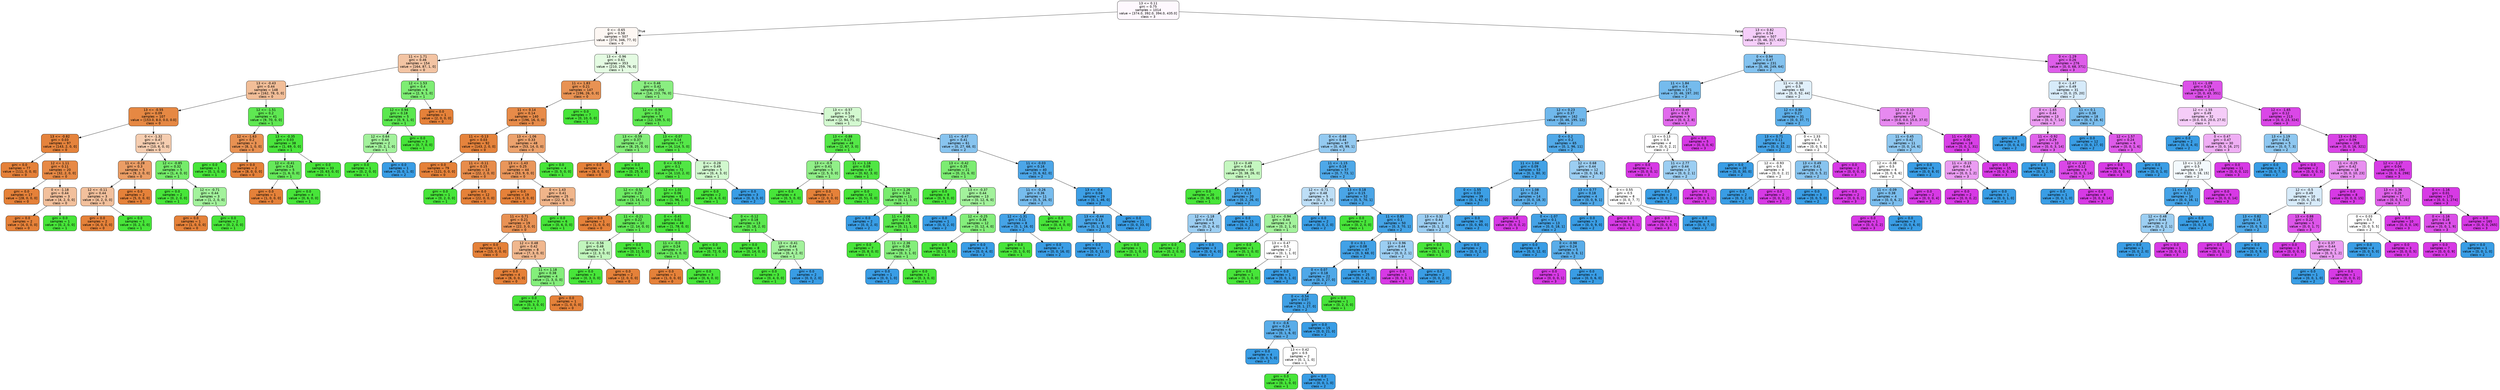 digraph Tree {
node [shape=box, style="filled, rounded", color="black", fontname="helvetica"] ;
edge [fontname="helvetica"] ;
0 [label="13 <= 0.11\ngini = 0.75\nsamples = 1014\nvalue = [374.0, 392.0, 394.0, 435.0]\nclass = 3", fillcolor="#fef8fe"] ;
1 [label="0 <= -0.65\ngini = 0.58\nsamples = 507\nvalue = [374, 346, 77, 0]\nclass = 0", fillcolor="#fdf7f3"] ;
0 -> 1 [labeldistance=2.5, labelangle=45, headlabel="True"] ;
2 [label="11 <= 1.71\ngini = 0.46\nsamples = 154\nvalue = [164, 87, 1, 0]\nclass = 0", fillcolor="#f3c4a3"] ;
1 -> 2 ;
3 [label="13 <= -0.43\ngini = 0.44\nsamples = 148\nvalue = [162, 78, 0, 0]\nclass = 0", fillcolor="#f2be98"] ;
2 -> 3 ;
4 [label="13 <= -0.55\ngini = 0.09\nsamples = 107\nvalue = [153.0, 8.0, 0.0, 0.0]\nclass = 0", fillcolor="#e68843"] ;
3 -> 4 ;
5 [label="13 <= -0.82\ngini = 0.03\nsamples = 97\nvalue = [143, 2, 0, 0]\nclass = 0", fillcolor="#e5833c"] ;
4 -> 5 ;
6 [label="gini = 0.0\nsamples = 77\nvalue = [111, 0, 0, 0]\nclass = 0", fillcolor="#e58139"] ;
5 -> 6 ;
7 [label="12 <= 1.11\ngini = 0.11\nsamples = 20\nvalue = [32, 2, 0, 0]\nclass = 0", fillcolor="#e78945"] ;
5 -> 7 ;
8 [label="gini = 0.0\nsamples = 17\nvalue = [28, 0, 0, 0]\nclass = 0", fillcolor="#e58139"] ;
7 -> 8 ;
9 [label="0 <= -1.18\ngini = 0.44\nsamples = 3\nvalue = [4, 2, 0, 0]\nclass = 0", fillcolor="#f2c09c"] ;
7 -> 9 ;
10 [label="gini = 0.0\nsamples = 2\nvalue = [4, 0, 0, 0]\nclass = 0", fillcolor="#e58139"] ;
9 -> 10 ;
11 [label="gini = 0.0\nsamples = 1\nvalue = [0, 2, 0, 0]\nclass = 1", fillcolor="#47e539"] ;
9 -> 11 ;
12 [label="0 <= -1.32\ngini = 0.47\nsamples = 10\nvalue = [10, 6, 0, 0]\nclass = 0", fillcolor="#f5cdb0"] ;
4 -> 12 ;
13 [label="11 <= -0.28\ngini = 0.3\nsamples = 5\nvalue = [9, 2, 0, 0]\nclass = 0", fillcolor="#eb9d65"] ;
12 -> 13 ;
14 [label="12 <= -0.11\ngini = 0.44\nsamples = 3\nvalue = [4, 2, 0, 0]\nclass = 0", fillcolor="#f2c09c"] ;
13 -> 14 ;
15 [label="gini = 0.0\nsamples = 2\nvalue = [4, 0, 0, 0]\nclass = 0", fillcolor="#e58139"] ;
14 -> 15 ;
16 [label="gini = 0.0\nsamples = 1\nvalue = [0, 2, 0, 0]\nclass = 1", fillcolor="#47e539"] ;
14 -> 16 ;
17 [label="gini = 0.0\nsamples = 2\nvalue = [5, 0, 0, 0]\nclass = 0", fillcolor="#e58139"] ;
13 -> 17 ;
18 [label="12 <= -0.85\ngini = 0.32\nsamples = 5\nvalue = [1, 4, 0, 0]\nclass = 1", fillcolor="#75ec6a"] ;
12 -> 18 ;
19 [label="gini = 0.0\nsamples = 2\nvalue = [0, 2, 0, 0]\nclass = 1", fillcolor="#47e539"] ;
18 -> 19 ;
20 [label="12 <= -0.71\ngini = 0.44\nsamples = 3\nvalue = [1, 2, 0, 0]\nclass = 1", fillcolor="#a3f29c"] ;
18 -> 20 ;
21 [label="gini = 0.0\nsamples = 1\nvalue = [1, 0, 0, 0]\nclass = 0", fillcolor="#e58139"] ;
20 -> 21 ;
22 [label="gini = 0.0\nsamples = 2\nvalue = [0, 2, 0, 0]\nclass = 1", fillcolor="#47e539"] ;
20 -> 22 ;
23 [label="12 <= -1.51\ngini = 0.2\nsamples = 41\nvalue = [9, 70, 0, 0]\nclass = 1", fillcolor="#5fe852"] ;
3 -> 23 ;
24 [label="12 <= -1.63\ngini = 0.2\nsamples = 3\nvalue = [8, 1, 0, 0]\nclass = 0", fillcolor="#e89152"] ;
23 -> 24 ;
25 [label="gini = 0.0\nsamples = 1\nvalue = [0, 1, 0, 0]\nclass = 1", fillcolor="#47e539"] ;
24 -> 25 ;
26 [label="gini = 0.0\nsamples = 2\nvalue = [8, 0, 0, 0]\nclass = 0", fillcolor="#e58139"] ;
24 -> 26 ;
27 [label="13 <= -0.35\ngini = 0.03\nsamples = 38\nvalue = [1, 69, 0, 0]\nclass = 1", fillcolor="#4ae53c"] ;
23 -> 27 ;
28 [label="12 <= -0.41\ngini = 0.24\nsamples = 5\nvalue = [1, 6, 0, 0]\nclass = 1", fillcolor="#66e95a"] ;
27 -> 28 ;
29 [label="gini = 0.0\nsamples = 1\nvalue = [1, 0, 0, 0]\nclass = 0", fillcolor="#e58139"] ;
28 -> 29 ;
30 [label="gini = 0.0\nsamples = 4\nvalue = [0, 6, 0, 0]\nclass = 1", fillcolor="#47e539"] ;
28 -> 30 ;
31 [label="gini = 0.0\nsamples = 33\nvalue = [0, 63, 0, 0]\nclass = 1", fillcolor="#47e539"] ;
27 -> 31 ;
32 [label="12 <= 1.53\ngini = 0.4\nsamples = 6\nvalue = [2, 9, 1, 0]\nclass = 1", fillcolor="#7eed74"] ;
2 -> 32 ;
33 [label="12 <= 0.94\ngini = 0.18\nsamples = 5\nvalue = [0, 9, 1, 0]\nclass = 1", fillcolor="#5be84f"] ;
32 -> 33 ;
34 [label="12 <= 0.64\ngini = 0.44\nsamples = 2\nvalue = [0, 2, 1, 0]\nclass = 1", fillcolor="#a3f29c"] ;
33 -> 34 ;
35 [label="gini = 0.0\nsamples = 1\nvalue = [0, 2, 0, 0]\nclass = 1", fillcolor="#47e539"] ;
34 -> 35 ;
36 [label="gini = 0.0\nsamples = 1\nvalue = [0, 0, 1, 0]\nclass = 2", fillcolor="#399de5"] ;
34 -> 36 ;
37 [label="gini = 0.0\nsamples = 3\nvalue = [0, 7, 0, 0]\nclass = 1", fillcolor="#47e539"] ;
33 -> 37 ;
38 [label="gini = 0.0\nsamples = 1\nvalue = [2, 0, 0, 0]\nclass = 0", fillcolor="#e58139"] ;
32 -> 38 ;
39 [label="13 <= -0.96\ngini = 0.61\nsamples = 353\nvalue = [210, 259, 76, 0]\nclass = 1", fillcolor="#e4fbe2"] ;
1 -> 39 ;
40 [label="11 <= 1.83\ngini = 0.21\nsamples = 147\nvalue = [196, 26, 0, 0]\nclass = 0", fillcolor="#e89253"] ;
39 -> 40 ;
41 [label="11 <= 0.14\ngini = 0.14\nsamples = 140\nvalue = [196, 16, 0, 0]\nclass = 0", fillcolor="#e78b49"] ;
40 -> 41 ;
42 [label="11 <= -0.13\ngini = 0.03\nsamples = 92\nvalue = [143, 2, 0, 0]\nclass = 0", fillcolor="#e5833c"] ;
41 -> 42 ;
43 [label="gini = 0.0\nsamples = 79\nvalue = [121, 0, 0, 0]\nclass = 0", fillcolor="#e58139"] ;
42 -> 43 ;
44 [label="11 <= -0.11\ngini = 0.15\nsamples = 13\nvalue = [22, 2, 0, 0]\nclass = 0", fillcolor="#e78c4b"] ;
42 -> 44 ;
45 [label="gini = 0.0\nsamples = 1\nvalue = [0, 2, 0, 0]\nclass = 1", fillcolor="#47e539"] ;
44 -> 45 ;
46 [label="gini = 0.0\nsamples = 12\nvalue = [22, 0, 0, 0]\nclass = 0", fillcolor="#e58139"] ;
44 -> 46 ;
47 [label="13 <= -1.06\ngini = 0.33\nsamples = 48\nvalue = [53, 14, 0, 0]\nclass = 0", fillcolor="#eca26d"] ;
41 -> 47 ;
48 [label="13 <= -1.43\ngini = 0.25\nsamples = 44\nvalue = [53, 9, 0, 0]\nclass = 0", fillcolor="#e9965b"] ;
47 -> 48 ;
49 [label="gini = 0.0\nsamples = 19\nvalue = [31, 0, 0, 0]\nclass = 0", fillcolor="#e58139"] ;
48 -> 49 ;
50 [label="0 <= 1.43\ngini = 0.41\nsamples = 25\nvalue = [22, 9, 0, 0]\nclass = 0", fillcolor="#f0b58a"] ;
48 -> 50 ;
51 [label="11 <= 0.71\ngini = 0.21\nsamples = 19\nvalue = [22, 3, 0, 0]\nclass = 0", fillcolor="#e99254"] ;
50 -> 51 ;
52 [label="gini = 0.0\nsamples = 11\nvalue = [15, 0, 0, 0]\nclass = 0", fillcolor="#e58139"] ;
51 -> 52 ;
53 [label="12 <= 0.48\ngini = 0.42\nsamples = 8\nvalue = [7, 3, 0, 0]\nclass = 0", fillcolor="#f0b78e"] ;
51 -> 53 ;
54 [label="gini = 0.0\nsamples = 4\nvalue = [6, 0, 0, 0]\nclass = 0", fillcolor="#e58139"] ;
53 -> 54 ;
55 [label="11 <= 1.18\ngini = 0.38\nsamples = 4\nvalue = [1, 3, 0, 0]\nclass = 1", fillcolor="#84ee7b"] ;
53 -> 55 ;
56 [label="gini = 0.0\nsamples = 3\nvalue = [0, 3, 0, 0]\nclass = 1", fillcolor="#47e539"] ;
55 -> 56 ;
57 [label="gini = 0.0\nsamples = 1\nvalue = [1, 0, 0, 0]\nclass = 0", fillcolor="#e58139"] ;
55 -> 57 ;
58 [label="gini = 0.0\nsamples = 6\nvalue = [0, 6, 0, 0]\nclass = 1", fillcolor="#47e539"] ;
50 -> 58 ;
59 [label="gini = 0.0\nsamples = 4\nvalue = [0, 5, 0, 0]\nclass = 1", fillcolor="#47e539"] ;
47 -> 59 ;
60 [label="gini = 0.0\nsamples = 7\nvalue = [0, 10, 0, 0]\nclass = 1", fillcolor="#47e539"] ;
40 -> 60 ;
61 [label="0 <= 0.46\ngini = 0.42\nsamples = 206\nvalue = [14, 233, 76, 0]\nclass = 1", fillcolor="#8aee81"] ;
39 -> 61 ;
62 [label="12 <= -0.96\ngini = 0.2\nsamples = 97\nvalue = [12, 139, 5, 0]\nclass = 1", fillcolor="#5de850"] ;
61 -> 62 ;
63 [label="13 <= -0.59\ngini = 0.37\nsamples = 20\nvalue = [8, 25, 0, 0]\nclass = 1", fillcolor="#82ed78"] ;
62 -> 63 ;
64 [label="gini = 0.0\nsamples = 6\nvalue = [8, 0, 0, 0]\nclass = 0", fillcolor="#e58139"] ;
63 -> 64 ;
65 [label="gini = 0.0\nsamples = 14\nvalue = [0, 25, 0, 0]\nclass = 1", fillcolor="#47e539"] ;
63 -> 65 ;
66 [label="13 <= -0.07\ngini = 0.14\nsamples = 77\nvalue = [4, 114, 5, 0]\nclass = 1", fillcolor="#55e748"] ;
62 -> 66 ;
67 [label="0 <= -0.53\ngini = 0.1\nsamples = 72\nvalue = [4, 110, 2, 0]\nclass = 1", fillcolor="#51e644"] ;
66 -> 67 ;
68 [label="12 <= -0.52\ngini = 0.29\nsamples = 11\nvalue = [3, 14, 0, 0]\nclass = 1", fillcolor="#6eeb63"] ;
67 -> 68 ;
69 [label="gini = 0.0\nsamples = 1\nvalue = [1, 0, 0, 0]\nclass = 0", fillcolor="#e58139"] ;
68 -> 69 ;
70 [label="11 <= -0.21\ngini = 0.22\nsamples = 10\nvalue = [2, 14, 0, 0]\nclass = 1", fillcolor="#61e955"] ;
68 -> 70 ;
71 [label="0 <= -0.56\ngini = 0.48\nsamples = 5\nvalue = [2, 3, 0, 0]\nclass = 1", fillcolor="#c2f6bd"] ;
70 -> 71 ;
72 [label="gini = 0.0\nsamples = 3\nvalue = [0, 3, 0, 0]\nclass = 1", fillcolor="#47e539"] ;
71 -> 72 ;
73 [label="gini = 0.0\nsamples = 2\nvalue = [2, 0, 0, 0]\nclass = 0", fillcolor="#e58139"] ;
71 -> 73 ;
74 [label="gini = 0.0\nsamples = 5\nvalue = [0, 11, 0, 0]\nclass = 1", fillcolor="#47e539"] ;
70 -> 74 ;
75 [label="12 <= 1.03\ngini = 0.06\nsamples = 61\nvalue = [1, 96, 2, 0]\nclass = 1", fillcolor="#4de63f"] ;
67 -> 75 ;
76 [label="0 <= -0.41\ngini = 0.02\nsamples = 48\nvalue = [1, 78, 0, 0]\nclass = 1", fillcolor="#49e53c"] ;
75 -> 76 ;
77 [label="11 <= -0.0\ngini = 0.24\nsamples = 4\nvalue = [1, 6, 0, 0]\nclass = 1", fillcolor="#66e95a"] ;
76 -> 77 ;
78 [label="gini = 0.0\nsamples = 1\nvalue = [1, 0, 0, 0]\nclass = 0", fillcolor="#e58139"] ;
77 -> 78 ;
79 [label="gini = 0.0\nsamples = 3\nvalue = [0, 6, 0, 0]\nclass = 1", fillcolor="#47e539"] ;
77 -> 79 ;
80 [label="gini = 0.0\nsamples = 44\nvalue = [0, 72, 0, 0]\nclass = 1", fillcolor="#47e539"] ;
76 -> 80 ;
81 [label="0 <= -0.12\ngini = 0.18\nsamples = 13\nvalue = [0, 18, 2, 0]\nclass = 1", fillcolor="#5be84f"] ;
75 -> 81 ;
82 [label="gini = 0.0\nsamples = 8\nvalue = [0, 14, 0, 0]\nclass = 1", fillcolor="#47e539"] ;
81 -> 82 ;
83 [label="13 <= -0.41\ngini = 0.44\nsamples = 5\nvalue = [0, 4, 2, 0]\nclass = 1", fillcolor="#a3f29c"] ;
81 -> 83 ;
84 [label="gini = 0.0\nsamples = 3\nvalue = [0, 4, 0, 0]\nclass = 1", fillcolor="#47e539"] ;
83 -> 84 ;
85 [label="gini = 0.0\nsamples = 2\nvalue = [0, 0, 2, 0]\nclass = 2", fillcolor="#399de5"] ;
83 -> 85 ;
86 [label="0 <= -0.28\ngini = 0.49\nsamples = 5\nvalue = [0, 4, 3, 0]\nclass = 1", fillcolor="#d1f8ce"] ;
66 -> 86 ;
87 [label="gini = 0.0\nsamples = 2\nvalue = [0, 4, 0, 0]\nclass = 1", fillcolor="#47e539"] ;
86 -> 87 ;
88 [label="gini = 0.0\nsamples = 3\nvalue = [0, 0, 3, 0]\nclass = 2", fillcolor="#399de5"] ;
86 -> 88 ;
89 [label="13 <= -0.57\ngini = 0.5\nsamples = 109\nvalue = [2, 94, 71, 0]\nclass = 1", fillcolor="#d3f9d0"] ;
61 -> 89 ;
90 [label="13 <= -0.88\ngini = 0.13\nsamples = 48\nvalue = [2, 67, 3, 0]\nclass = 1", fillcolor="#54e747"] ;
89 -> 90 ;
91 [label="13 <= -0.9\ngini = 0.41\nsamples = 5\nvalue = [2, 5, 0, 0]\nclass = 1", fillcolor="#91ef88"] ;
90 -> 91 ;
92 [label="gini = 0.0\nsamples = 4\nvalue = [0, 5, 0, 0]\nclass = 1", fillcolor="#47e539"] ;
91 -> 92 ;
93 [label="gini = 0.0\nsamples = 1\nvalue = [2, 0, 0, 0]\nclass = 0", fillcolor="#e58139"] ;
91 -> 93 ;
94 [label="11 <= 1.16\ngini = 0.09\nsamples = 43\nvalue = [0, 62, 3, 0]\nclass = 1", fillcolor="#50e643"] ;
90 -> 94 ;
95 [label="gini = 0.0\nsamples = 32\nvalue = [0, 51, 0, 0]\nclass = 1", fillcolor="#47e539"] ;
94 -> 95 ;
96 [label="11 <= 1.26\ngini = 0.34\nsamples = 11\nvalue = [0, 11, 3, 0]\nclass = 1", fillcolor="#79ec6f"] ;
94 -> 96 ;
97 [label="gini = 0.0\nsamples = 2\nvalue = [0, 0, 2, 0]\nclass = 2", fillcolor="#399de5"] ;
96 -> 97 ;
98 [label="11 <= 2.06\ngini = 0.15\nsamples = 9\nvalue = [0, 11, 1, 0]\nclass = 1", fillcolor="#58e74b"] ;
96 -> 98 ;
99 [label="gini = 0.0\nsamples = 7\nvalue = [0, 8, 0, 0]\nclass = 1", fillcolor="#47e539"] ;
98 -> 99 ;
100 [label="11 <= 2.36\ngini = 0.38\nsamples = 2\nvalue = [0, 3, 1, 0]\nclass = 1", fillcolor="#84ee7b"] ;
98 -> 100 ;
101 [label="gini = 0.0\nsamples = 1\nvalue = [0, 0, 1, 0]\nclass = 2", fillcolor="#399de5"] ;
100 -> 101 ;
102 [label="gini = 0.0\nsamples = 1\nvalue = [0, 3, 0, 0]\nclass = 1", fillcolor="#47e539"] ;
100 -> 102 ;
103 [label="11 <= -0.47\ngini = 0.41\nsamples = 61\nvalue = [0, 27, 68, 0]\nclass = 2", fillcolor="#88c4ef"] ;
89 -> 103 ;
104 [label="13 <= -0.42\ngini = 0.35\nsamples = 21\nvalue = [0, 21, 6, 0]\nclass = 1", fillcolor="#7cec72"] ;
103 -> 104 ;
105 [label="gini = 0.0\nsamples = 8\nvalue = [0, 9, 0, 0]\nclass = 1", fillcolor="#47e539"] ;
104 -> 105 ;
106 [label="13 <= -0.37\ngini = 0.44\nsamples = 13\nvalue = [0, 12, 6, 0]\nclass = 1", fillcolor="#a3f29c"] ;
104 -> 106 ;
107 [label="gini = 0.0\nsamples = 1\nvalue = [0, 0, 2, 0]\nclass = 2", fillcolor="#399de5"] ;
106 -> 107 ;
108 [label="12 <= -0.25\ngini = 0.38\nsamples = 12\nvalue = [0, 12, 4, 0]\nclass = 1", fillcolor="#84ee7b"] ;
106 -> 108 ;
109 [label="gini = 0.0\nsamples = 9\nvalue = [0, 12, 0, 0]\nclass = 1", fillcolor="#47e539"] ;
108 -> 109 ;
110 [label="gini = 0.0\nsamples = 3\nvalue = [0, 0, 4, 0]\nclass = 2", fillcolor="#399de5"] ;
108 -> 110 ;
111 [label="11 <= -0.03\ngini = 0.16\nsamples = 40\nvalue = [0, 6, 62, 0]\nclass = 2", fillcolor="#4ca6e8"] ;
103 -> 111 ;
112 [label="11 <= -0.26\ngini = 0.36\nsamples = 11\nvalue = [0, 5, 16, 0]\nclass = 2", fillcolor="#77bced"] ;
111 -> 112 ;
113 [label="12 <= -1.31\ngini = 0.11\nsamples = 8\nvalue = [0, 1, 16, 0]\nclass = 2", fillcolor="#45a3e7"] ;
112 -> 113 ;
114 [label="gini = 0.0\nsamples = 1\nvalue = [0, 1, 0, 0]\nclass = 1", fillcolor="#47e539"] ;
113 -> 114 ;
115 [label="gini = 0.0\nsamples = 7\nvalue = [0, 0, 16, 0]\nclass = 2", fillcolor="#399de5"] ;
113 -> 115 ;
116 [label="gini = 0.0\nsamples = 3\nvalue = [0, 4, 0, 0]\nclass = 1", fillcolor="#47e539"] ;
112 -> 116 ;
117 [label="13 <= -0.4\ngini = 0.04\nsamples = 29\nvalue = [0, 1, 46, 0]\nclass = 2", fillcolor="#3d9fe6"] ;
111 -> 117 ;
118 [label="13 <= -0.44\ngini = 0.13\nsamples = 8\nvalue = [0, 1, 13, 0]\nclass = 2", fillcolor="#48a5e7"] ;
117 -> 118 ;
119 [label="gini = 0.0\nsamples = 7\nvalue = [0, 0, 13, 0]\nclass = 2", fillcolor="#399de5"] ;
118 -> 119 ;
120 [label="gini = 0.0\nsamples = 1\nvalue = [0, 1, 0, 0]\nclass = 1", fillcolor="#47e539"] ;
118 -> 120 ;
121 [label="gini = 0.0\nsamples = 21\nvalue = [0, 0, 33, 0]\nclass = 2", fillcolor="#399de5"] ;
117 -> 121 ;
122 [label="13 <= 0.82\ngini = 0.54\nsamples = 507\nvalue = [0, 46, 317, 435]\nclass = 3", fillcolor="#f5cef9"] ;
0 -> 122 [labeldistance=2.5, labelangle=-45, headlabel="False"] ;
123 [label="0 <= 0.94\ngini = 0.47\nsamples = 231\nvalue = [0, 46, 249, 64]\nclass = 2", fillcolor="#83c2ef"] ;
122 -> 123 ;
124 [label="11 <= 1.84\ngini = 0.4\nsamples = 171\nvalue = [0, 46, 197, 20]\nclass = 2", fillcolor="#75bbed"] ;
123 -> 124 ;
125 [label="12 <= 0.23\ngini = 0.37\nsamples = 162\nvalue = [0, 46, 195, 12]\nclass = 2", fillcolor="#70b8ec"] ;
124 -> 125 ;
126 [label="0 <= -0.68\ngini = 0.44\nsamples = 97\nvalue = [0, 45, 99, 1]\nclass = 2", fillcolor="#94caf1"] ;
125 -> 126 ;
127 [label="13 <= 0.49\ngini = 0.48\nsamples = 40\nvalue = [0, 38, 26, 0]\nclass = 1", fillcolor="#c5f7c0"] ;
126 -> 127 ;
128 [label="gini = 0.0\nsamples = 20\nvalue = [0, 36, 0, 0]\nclass = 1", fillcolor="#47e539"] ;
127 -> 128 ;
129 [label="13 <= 0.6\ngini = 0.13\nsamples = 20\nvalue = [0, 2, 26, 0]\nclass = 2", fillcolor="#48a5e7"] ;
127 -> 129 ;
130 [label="12 <= -1.18\ngini = 0.44\nsamples = 5\nvalue = [0, 2, 4, 0]\nclass = 2", fillcolor="#9ccef2"] ;
129 -> 130 ;
131 [label="gini = 0.0\nsamples = 2\nvalue = [0, 2, 0, 0]\nclass = 1", fillcolor="#47e539"] ;
130 -> 131 ;
132 [label="gini = 0.0\nsamples = 3\nvalue = [0, 0, 4, 0]\nclass = 2", fillcolor="#399de5"] ;
130 -> 132 ;
133 [label="gini = 0.0\nsamples = 15\nvalue = [0, 0, 22, 0]\nclass = 2", fillcolor="#399de5"] ;
129 -> 133 ;
134 [label="11 <= -1.15\ngini = 0.18\nsamples = 57\nvalue = [0, 7, 73, 1]\nclass = 2", fillcolor="#4ea8e8"] ;
126 -> 134 ;
135 [label="12 <= -0.71\ngini = 0.48\nsamples = 5\nvalue = [0, 2, 3, 0]\nclass = 2", fillcolor="#bddef6"] ;
134 -> 135 ;
136 [label="12 <= -0.94\ngini = 0.44\nsamples = 3\nvalue = [0, 2, 1, 0]\nclass = 1", fillcolor="#a3f29c"] ;
135 -> 136 ;
137 [label="gini = 0.0\nsamples = 1\nvalue = [0, 1, 0, 0]\nclass = 1", fillcolor="#47e539"] ;
136 -> 137 ;
138 [label="13 <= 0.47\ngini = 0.5\nsamples = 2\nvalue = [0, 1, 1, 0]\nclass = 1", fillcolor="#ffffff"] ;
136 -> 138 ;
139 [label="gini = 0.0\nsamples = 1\nvalue = [0, 1, 0, 0]\nclass = 1", fillcolor="#47e539"] ;
138 -> 139 ;
140 [label="gini = 0.0\nsamples = 1\nvalue = [0, 0, 1, 0]\nclass = 2", fillcolor="#399de5"] ;
138 -> 140 ;
141 [label="gini = 0.0\nsamples = 2\nvalue = [0, 0, 2, 0]\nclass = 2", fillcolor="#399de5"] ;
135 -> 141 ;
142 [label="13 <= 0.18\ngini = 0.15\nsamples = 52\nvalue = [0, 5, 70, 1]\nclass = 2", fillcolor="#4aa5e7"] ;
134 -> 142 ;
143 [label="gini = 0.0\nsamples = 2\nvalue = [0, 2, 0, 0]\nclass = 1", fillcolor="#47e539"] ;
142 -> 143 ;
144 [label="11 <= 0.85\ngini = 0.1\nsamples = 50\nvalue = [0, 3, 70, 1]\nclass = 2", fillcolor="#44a3e6"] ;
142 -> 144 ;
145 [label="0 <= 0.1\ngini = 0.08\nsamples = 47\nvalue = [0, 3, 68, 0]\nclass = 2", fillcolor="#42a1e6"] ;
144 -> 145 ;
146 [label="0 <= 0.07\ngini = 0.18\nsamples = 22\nvalue = [0, 3, 27, 0]\nclass = 2", fillcolor="#4fa8e8"] ;
145 -> 146 ;
147 [label="0 <= -0.54\ngini = 0.07\nsamples = 21\nvalue = [0, 1, 27, 0]\nclass = 2", fillcolor="#40a1e6"] ;
146 -> 147 ;
148 [label="0 <= -0.6\ngini = 0.24\nsamples = 6\nvalue = [0, 1, 6, 0]\nclass = 2", fillcolor="#5aade9"] ;
147 -> 148 ;
149 [label="gini = 0.0\nsamples = 4\nvalue = [0, 0, 5, 0]\nclass = 2", fillcolor="#399de5"] ;
148 -> 149 ;
150 [label="13 <= 0.42\ngini = 0.5\nsamples = 2\nvalue = [0, 1, 1, 0]\nclass = 1", fillcolor="#ffffff"] ;
148 -> 150 ;
151 [label="gini = 0.0\nsamples = 1\nvalue = [0, 1, 0, 0]\nclass = 1", fillcolor="#47e539"] ;
150 -> 151 ;
152 [label="gini = 0.0\nsamples = 1\nvalue = [0, 0, 1, 0]\nclass = 2", fillcolor="#399de5"] ;
150 -> 152 ;
153 [label="gini = 0.0\nsamples = 15\nvalue = [0, 0, 21, 0]\nclass = 2", fillcolor="#399de5"] ;
147 -> 153 ;
154 [label="gini = 0.0\nsamples = 1\nvalue = [0, 2, 0, 0]\nclass = 1", fillcolor="#47e539"] ;
146 -> 154 ;
155 [label="gini = 0.0\nsamples = 25\nvalue = [0, 0, 41, 0]\nclass = 2", fillcolor="#399de5"] ;
145 -> 155 ;
156 [label="11 <= 0.96\ngini = 0.44\nsamples = 3\nvalue = [0, 0, 2, 1]\nclass = 2", fillcolor="#9ccef2"] ;
144 -> 156 ;
157 [label="gini = 0.0\nsamples = 1\nvalue = [0, 0, 0, 1]\nclass = 3", fillcolor="#d739e5"] ;
156 -> 157 ;
158 [label="gini = 0.0\nsamples = 2\nvalue = [0, 0, 2, 0]\nclass = 2", fillcolor="#399de5"] ;
156 -> 158 ;
159 [label="0 <= 0.2\ngini = 0.2\nsamples = 65\nvalue = [0, 1, 96, 11]\nclass = 2", fillcolor="#51a9e8"] ;
125 -> 159 ;
160 [label="11 <= 1.04\ngini = 0.09\nsamples = 53\nvalue = [0, 1, 80, 3]\nclass = 2", fillcolor="#43a2e6"] ;
159 -> 160 ;
161 [label="0 <= -1.55\ngini = 0.03\nsamples = 39\nvalue = [0, 1, 62, 0]\nclass = 2", fillcolor="#3c9fe5"] ;
160 -> 161 ;
162 [label="13 <= 0.32\ngini = 0.44\nsamples = 3\nvalue = [0, 1, 2, 0]\nclass = 2", fillcolor="#9ccef2"] ;
161 -> 162 ;
163 [label="gini = 0.0\nsamples = 1\nvalue = [0, 1, 0, 0]\nclass = 1", fillcolor="#47e539"] ;
162 -> 163 ;
164 [label="gini = 0.0\nsamples = 2\nvalue = [0, 0, 2, 0]\nclass = 2", fillcolor="#399de5"] ;
162 -> 164 ;
165 [label="gini = 0.0\nsamples = 36\nvalue = [0, 0, 60, 0]\nclass = 2", fillcolor="#399de5"] ;
161 -> 165 ;
166 [label="11 <= 1.08\ngini = 0.24\nsamples = 14\nvalue = [0, 0, 18, 3]\nclass = 2", fillcolor="#5aade9"] ;
160 -> 166 ;
167 [label="gini = 0.0\nsamples = 1\nvalue = [0, 0, 0, 2]\nclass = 3", fillcolor="#d739e5"] ;
166 -> 167 ;
168 [label="0 <= -1.07\ngini = 0.1\nsamples = 13\nvalue = [0, 0, 18, 1]\nclass = 2", fillcolor="#44a2e6"] ;
166 -> 168 ;
169 [label="gini = 0.0\nsamples = 8\nvalue = [0, 0, 12, 0]\nclass = 2", fillcolor="#399de5"] ;
168 -> 169 ;
170 [label="0 <= -0.98\ngini = 0.24\nsamples = 5\nvalue = [0, 0, 6, 1]\nclass = 2", fillcolor="#5aade9"] ;
168 -> 170 ;
171 [label="gini = 0.0\nsamples = 1\nvalue = [0, 0, 0, 1]\nclass = 3", fillcolor="#d739e5"] ;
170 -> 171 ;
172 [label="gini = 0.0\nsamples = 4\nvalue = [0, 0, 6, 0]\nclass = 2", fillcolor="#399de5"] ;
170 -> 172 ;
173 [label="12 <= 0.68\ngini = 0.44\nsamples = 12\nvalue = [0, 0, 16, 8]\nclass = 2", fillcolor="#9ccef2"] ;
159 -> 173 ;
174 [label="13 <= 0.77\ngini = 0.18\nsamples = 4\nvalue = [0, 0, 9, 1]\nclass = 2", fillcolor="#4fa8e8"] ;
173 -> 174 ;
175 [label="gini = 0.0\nsamples = 3\nvalue = [0, 0, 9, 0]\nclass = 2", fillcolor="#399de5"] ;
174 -> 175 ;
176 [label="gini = 0.0\nsamples = 1\nvalue = [0, 0, 0, 1]\nclass = 3", fillcolor="#d739e5"] ;
174 -> 176 ;
177 [label="0 <= 0.55\ngini = 0.5\nsamples = 8\nvalue = [0, 0, 7, 7]\nclass = 2", fillcolor="#ffffff"] ;
173 -> 177 ;
178 [label="gini = 0.0\nsamples = 4\nvalue = [0, 0, 0, 7]\nclass = 3", fillcolor="#d739e5"] ;
177 -> 178 ;
179 [label="gini = 0.0\nsamples = 4\nvalue = [0, 0, 7, 0]\nclass = 2", fillcolor="#399de5"] ;
177 -> 179 ;
180 [label="13 <= 0.49\ngini = 0.32\nsamples = 9\nvalue = [0, 0, 2, 8]\nclass = 3", fillcolor="#e16aec"] ;
124 -> 180 ;
181 [label="13 <= 0.13\ngini = 0.5\nsamples = 4\nvalue = [0, 0, 2, 2]\nclass = 2", fillcolor="#ffffff"] ;
180 -> 181 ;
182 [label="gini = 0.0\nsamples = 1\nvalue = [0, 0, 0, 1]\nclass = 3", fillcolor="#d739e5"] ;
181 -> 182 ;
183 [label="11 <= 2.77\ngini = 0.44\nsamples = 3\nvalue = [0, 0, 2, 1]\nclass = 2", fillcolor="#9ccef2"] ;
181 -> 183 ;
184 [label="gini = 0.0\nsamples = 2\nvalue = [0, 0, 2, 0]\nclass = 2", fillcolor="#399de5"] ;
183 -> 184 ;
185 [label="gini = 0.0\nsamples = 1\nvalue = [0, 0, 0, 1]\nclass = 3", fillcolor="#d739e5"] ;
183 -> 185 ;
186 [label="gini = 0.0\nsamples = 5\nvalue = [0, 0, 0, 6]\nclass = 3", fillcolor="#d739e5"] ;
180 -> 186 ;
187 [label="11 <= -0.38\ngini = 0.5\nsamples = 60\nvalue = [0, 0, 52, 44]\nclass = 2", fillcolor="#e1f0fb"] ;
123 -> 187 ;
188 [label="12 <= 0.86\ngini = 0.27\nsamples = 31\nvalue = [0, 0, 37, 7]\nclass = 2", fillcolor="#5eb0ea"] ;
187 -> 188 ;
189 [label="13 <= 0.71\ngini = 0.11\nsamples = 24\nvalue = [0, 0, 32, 2]\nclass = 2", fillcolor="#45a3e7"] ;
188 -> 189 ;
190 [label="gini = 0.0\nsamples = 20\nvalue = [0, 0, 30, 0]\nclass = 2", fillcolor="#399de5"] ;
189 -> 190 ;
191 [label="12 <= -0.93\ngini = 0.5\nsamples = 4\nvalue = [0, 0, 2, 2]\nclass = 2", fillcolor="#ffffff"] ;
189 -> 191 ;
192 [label="gini = 0.0\nsamples = 2\nvalue = [0, 0, 2, 0]\nclass = 2", fillcolor="#399de5"] ;
191 -> 192 ;
193 [label="gini = 0.0\nsamples = 2\nvalue = [0, 0, 0, 2]\nclass = 3", fillcolor="#d739e5"] ;
191 -> 193 ;
194 [label="0 <= 1.33\ngini = 0.5\nsamples = 7\nvalue = [0, 0, 5, 5]\nclass = 2", fillcolor="#ffffff"] ;
188 -> 194 ;
195 [label="13 <= 0.49\ngini = 0.41\nsamples = 5\nvalue = [0, 0, 5, 2]\nclass = 2", fillcolor="#88c4ef"] ;
194 -> 195 ;
196 [label="gini = 0.0\nsamples = 3\nvalue = [0, 0, 5, 0]\nclass = 2", fillcolor="#399de5"] ;
195 -> 196 ;
197 [label="gini = 0.0\nsamples = 2\nvalue = [0, 0, 0, 2]\nclass = 3", fillcolor="#d739e5"] ;
195 -> 197 ;
198 [label="gini = 0.0\nsamples = 2\nvalue = [0, 0, 0, 3]\nclass = 3", fillcolor="#d739e5"] ;
194 -> 198 ;
199 [label="12 <= 0.13\ngini = 0.41\nsamples = 29\nvalue = [0.0, 0.0, 15.0, 37.0]\nclass = 3", fillcolor="#e789f0"] ;
187 -> 199 ;
200 [label="11 <= 0.45\ngini = 0.42\nsamples = 11\nvalue = [0, 0, 14, 6]\nclass = 2", fillcolor="#8ec7f0"] ;
199 -> 200 ;
201 [label="12 <= -0.38\ngini = 0.5\nsamples = 6\nvalue = [0, 0, 6, 6]\nclass = 2", fillcolor="#ffffff"] ;
200 -> 201 ;
202 [label="11 <= -0.09\ngini = 0.38\nsamples = 4\nvalue = [0, 0, 6, 2]\nclass = 2", fillcolor="#7bbeee"] ;
201 -> 202 ;
203 [label="gini = 0.0\nsamples = 1\nvalue = [0, 0, 0, 2]\nclass = 3", fillcolor="#d739e5"] ;
202 -> 203 ;
204 [label="gini = 0.0\nsamples = 3\nvalue = [0, 0, 6, 0]\nclass = 2", fillcolor="#399de5"] ;
202 -> 204 ;
205 [label="gini = 0.0\nsamples = 2\nvalue = [0, 0, 0, 4]\nclass = 3", fillcolor="#d739e5"] ;
201 -> 205 ;
206 [label="gini = 0.0\nsamples = 5\nvalue = [0, 0, 8, 0]\nclass = 2", fillcolor="#399de5"] ;
200 -> 206 ;
207 [label="11 <= -0.03\ngini = 0.06\nsamples = 18\nvalue = [0, 0, 1, 31]\nclass = 3", fillcolor="#d83fe6"] ;
199 -> 207 ;
208 [label="11 <= -0.15\ngini = 0.44\nsamples = 3\nvalue = [0, 0, 1, 2]\nclass = 3", fillcolor="#eb9cf2"] ;
207 -> 208 ;
209 [label="gini = 0.0\nsamples = 2\nvalue = [0, 0, 0, 2]\nclass = 3", fillcolor="#d739e5"] ;
208 -> 209 ;
210 [label="gini = 0.0\nsamples = 1\nvalue = [0, 0, 1, 0]\nclass = 2", fillcolor="#399de5"] ;
208 -> 210 ;
211 [label="gini = 0.0\nsamples = 15\nvalue = [0, 0, 0, 29]\nclass = 3", fillcolor="#d739e5"] ;
207 -> 211 ;
212 [label="0 <= -1.29\ngini = 0.26\nsamples = 276\nvalue = [0, 0, 68, 371]\nclass = 3", fillcolor="#de5dea"] ;
122 -> 212 ;
213 [label="0 <= -1.47\ngini = 0.49\nsamples = 31\nvalue = [0, 0, 25, 20]\nclass = 2", fillcolor="#d7ebfa"] ;
212 -> 213 ;
214 [label="0 <= -1.65\ngini = 0.44\nsamples = 13\nvalue = [0, 0, 7, 14]\nclass = 3", fillcolor="#eb9cf2"] ;
213 -> 214 ;
215 [label="gini = 0.0\nsamples = 3\nvalue = [0, 0, 4, 0]\nclass = 2", fillcolor="#399de5"] ;
214 -> 215 ;
216 [label="11 <= -0.92\ngini = 0.29\nsamples = 10\nvalue = [0, 0, 3, 14]\nclass = 3", fillcolor="#e063eb"] ;
214 -> 216 ;
217 [label="gini = 0.0\nsamples = 1\nvalue = [0, 0, 2, 0]\nclass = 2", fillcolor="#399de5"] ;
216 -> 217 ;
218 [label="12 <= -1.41\ngini = 0.12\nsamples = 9\nvalue = [0, 0, 1, 14]\nclass = 3", fillcolor="#da47e7"] ;
216 -> 218 ;
219 [label="gini = 0.0\nsamples = 1\nvalue = [0, 0, 1, 0]\nclass = 2", fillcolor="#399de5"] ;
218 -> 219 ;
220 [label="gini = 0.0\nsamples = 8\nvalue = [0, 0, 0, 14]\nclass = 3", fillcolor="#d739e5"] ;
218 -> 220 ;
221 [label="11 <= 0.1\ngini = 0.38\nsamples = 18\nvalue = [0, 0, 18, 6]\nclass = 2", fillcolor="#7bbeee"] ;
213 -> 221 ;
222 [label="gini = 0.0\nsamples = 12\nvalue = [0, 0, 17, 0]\nclass = 2", fillcolor="#399de5"] ;
221 -> 222 ;
223 [label="12 <= 1.57\ngini = 0.24\nsamples = 6\nvalue = [0, 0, 1, 6]\nclass = 3", fillcolor="#de5ae9"] ;
221 -> 223 ;
224 [label="gini = 0.0\nsamples = 5\nvalue = [0, 0, 0, 6]\nclass = 3", fillcolor="#d739e5"] ;
223 -> 224 ;
225 [label="gini = 0.0\nsamples = 1\nvalue = [0, 0, 1, 0]\nclass = 2", fillcolor="#399de5"] ;
223 -> 225 ;
226 [label="11 <= -1.09\ngini = 0.19\nsamples = 245\nvalue = [0, 0, 43, 351]\nclass = 3", fillcolor="#dc51e8"] ;
212 -> 226 ;
227 [label="12 <= -1.55\ngini = 0.49\nsamples = 32\nvalue = [0.0, 0.0, 20.0, 27.0]\nclass = 3", fillcolor="#f5ccf8"] ;
226 -> 227 ;
228 [label="gini = 0.0\nsamples = 2\nvalue = [0, 0, 4, 0]\nclass = 2", fillcolor="#399de5"] ;
227 -> 228 ;
229 [label="0 <= 0.47\ngini = 0.47\nsamples = 30\nvalue = [0, 0, 16, 27]\nclass = 3", fillcolor="#efaef4"] ;
227 -> 229 ;
230 [label="13 <= 1.23\ngini = 0.5\nsamples = 19\nvalue = [0, 0, 16, 15]\nclass = 2", fillcolor="#f3f9fd"] ;
229 -> 230 ;
231 [label="11 <= -1.32\ngini = 0.11\nsamples = 10\nvalue = [0, 0, 16, 1]\nclass = 2", fillcolor="#45a3e7"] ;
230 -> 231 ;
232 [label="12 <= 0.48\ngini = 0.44\nsamples = 2\nvalue = [0, 0, 2, 1]\nclass = 2", fillcolor="#9ccef2"] ;
231 -> 232 ;
233 [label="gini = 0.0\nsamples = 1\nvalue = [0, 0, 2, 0]\nclass = 2", fillcolor="#399de5"] ;
232 -> 233 ;
234 [label="gini = 0.0\nsamples = 1\nvalue = [0, 0, 0, 1]\nclass = 3", fillcolor="#d739e5"] ;
232 -> 234 ;
235 [label="gini = 0.0\nsamples = 8\nvalue = [0, 0, 14, 0]\nclass = 2", fillcolor="#399de5"] ;
231 -> 235 ;
236 [label="gini = 0.0\nsamples = 9\nvalue = [0, 0, 0, 14]\nclass = 3", fillcolor="#d739e5"] ;
230 -> 236 ;
237 [label="gini = 0.0\nsamples = 11\nvalue = [0, 0, 0, 12]\nclass = 3", fillcolor="#d739e5"] ;
229 -> 237 ;
238 [label="12 <= -1.65\ngini = 0.12\nsamples = 213\nvalue = [0, 0, 23, 324]\nclass = 3", fillcolor="#da47e7"] ;
226 -> 238 ;
239 [label="13 <= 1.19\ngini = 0.42\nsamples = 5\nvalue = [0, 0, 7, 3]\nclass = 2", fillcolor="#8ec7f0"] ;
238 -> 239 ;
240 [label="gini = 0.0\nsamples = 3\nvalue = [0, 0, 7, 0]\nclass = 2", fillcolor="#399de5"] ;
239 -> 240 ;
241 [label="gini = 0.0\nsamples = 2\nvalue = [0, 0, 0, 3]\nclass = 3", fillcolor="#d739e5"] ;
239 -> 241 ;
242 [label="13 <= 0.91\ngini = 0.09\nsamples = 208\nvalue = [0, 0, 16, 321]\nclass = 3", fillcolor="#d943e6"] ;
238 -> 242 ;
243 [label="11 <= -0.25\ngini = 0.42\nsamples = 18\nvalue = [0, 0, 10, 23]\nclass = 3", fillcolor="#e88ff0"] ;
242 -> 243 ;
244 [label="12 <= -0.5\ngini = 0.49\nsamples = 10\nvalue = [0, 0, 10, 8]\nclass = 2", fillcolor="#d7ebfa"] ;
243 -> 244 ;
245 [label="13 <= 0.82\ngini = 0.18\nsamples = 5\nvalue = [0, 0, 9, 1]\nclass = 2", fillcolor="#4fa8e8"] ;
244 -> 245 ;
246 [label="gini = 0.0\nsamples = 1\nvalue = [0, 0, 0, 1]\nclass = 3", fillcolor="#d739e5"] ;
245 -> 246 ;
247 [label="gini = 0.0\nsamples = 4\nvalue = [0, 0, 9, 0]\nclass = 2", fillcolor="#399de5"] ;
245 -> 247 ;
248 [label="13 <= 0.88\ngini = 0.22\nsamples = 5\nvalue = [0, 0, 1, 7]\nclass = 3", fillcolor="#dd55e9"] ;
244 -> 248 ;
249 [label="gini = 0.0\nsamples = 3\nvalue = [0, 0, 0, 5]\nclass = 3", fillcolor="#d739e5"] ;
248 -> 249 ;
250 [label="0 <= 0.37\ngini = 0.44\nsamples = 2\nvalue = [0, 0, 1, 2]\nclass = 3", fillcolor="#eb9cf2"] ;
248 -> 250 ;
251 [label="gini = 0.0\nsamples = 1\nvalue = [0, 0, 1, 0]\nclass = 2", fillcolor="#399de5"] ;
250 -> 251 ;
252 [label="gini = 0.0\nsamples = 1\nvalue = [0, 0, 0, 2]\nclass = 3", fillcolor="#d739e5"] ;
250 -> 252 ;
253 [label="gini = 0.0\nsamples = 8\nvalue = [0, 0, 0, 15]\nclass = 3", fillcolor="#d739e5"] ;
243 -> 253 ;
254 [label="12 <= -1.27\ngini = 0.04\nsamples = 190\nvalue = [0, 0, 6, 298]\nclass = 3", fillcolor="#d83de6"] ;
242 -> 254 ;
255 [label="13 <= 1.36\ngini = 0.29\nsamples = 17\nvalue = [0, 0, 5, 24]\nclass = 3", fillcolor="#df62ea"] ;
254 -> 255 ;
256 [label="0 <= 0.03\ngini = 0.5\nsamples = 7\nvalue = [0, 0, 5, 5]\nclass = 2", fillcolor="#ffffff"] ;
255 -> 256 ;
257 [label="gini = 0.0\nsamples = 4\nvalue = [0, 0, 5, 0]\nclass = 2", fillcolor="#399de5"] ;
256 -> 257 ;
258 [label="gini = 0.0\nsamples = 3\nvalue = [0, 0, 0, 5]\nclass = 3", fillcolor="#d739e5"] ;
256 -> 258 ;
259 [label="gini = 0.0\nsamples = 10\nvalue = [0, 0, 0, 19]\nclass = 3", fillcolor="#d739e5"] ;
255 -> 259 ;
260 [label="0 <= -1.16\ngini = 0.01\nsamples = 173\nvalue = [0, 0, 1, 274]\nclass = 3", fillcolor="#d73ae5"] ;
254 -> 260 ;
261 [label="0 <= -1.16\ngini = 0.18\nsamples = 8\nvalue = [0, 0, 1, 9]\nclass = 3", fillcolor="#db4fe8"] ;
260 -> 261 ;
262 [label="gini = 0.0\nsamples = 7\nvalue = [0, 0, 0, 9]\nclass = 3", fillcolor="#d739e5"] ;
261 -> 262 ;
263 [label="gini = 0.0\nsamples = 1\nvalue = [0, 0, 1, 0]\nclass = 2", fillcolor="#399de5"] ;
261 -> 263 ;
264 [label="gini = 0.0\nsamples = 165\nvalue = [0, 0, 0, 265]\nclass = 3", fillcolor="#d739e5"] ;
260 -> 264 ;
}